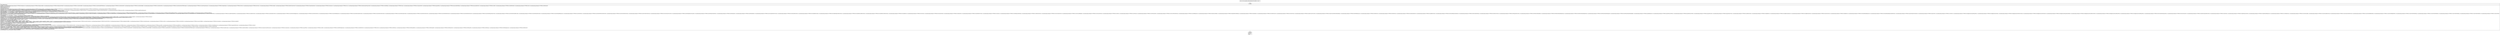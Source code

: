 digraph "CFG forcom.mapbox.android.telemetry.R.styleable.\<clinit\>()V" {
Node_0 [shape=record,label="{0\:\ 0x0000|MTH_ENTER_BLOCK\l|ActionBar = new int[]\{com.ghanapostgps.ghanapost.C0708R.attr.background, com.ghanapostgps.ghanapost.C0708R.attr.backgroundSplit, com.ghanapostgps.ghanapost.C0708R.attr.backgroundStacked, com.ghanapostgps.ghanapost.C0708R.attr.contentInsetEnd, com.ghanapostgps.ghanapost.C0708R.attr.contentInsetEndWithActions, com.ghanapostgps.ghanapost.C0708R.attr.contentInsetLeft, com.ghanapostgps.ghanapost.C0708R.attr.contentInsetRight, com.ghanapostgps.ghanapost.C0708R.attr.contentInsetStart, com.ghanapostgps.ghanapost.C0708R.attr.contentInsetStartWithNavigation, com.ghanapostgps.ghanapost.C0708R.attr.customNavigationLayout, com.ghanapostgps.ghanapost.C0708R.attr.displayOptions, com.ghanapostgps.ghanapost.C0708R.attr.divider, com.ghanapostgps.ghanapost.C0708R.attr.elevation, com.ghanapostgps.ghanapost.C0708R.attr.height, com.ghanapostgps.ghanapost.C0708R.attr.hideOnContentScroll, com.ghanapostgps.ghanapost.C0708R.attr.homeAsUpIndicator, com.ghanapostgps.ghanapost.C0708R.attr.homeLayout, com.ghanapostgps.ghanapost.C0708R.attr.icon, com.ghanapostgps.ghanapost.C0708R.attr.indeterminateProgressStyle, com.ghanapostgps.ghanapost.C0708R.attr.itemPadding, com.ghanapostgps.ghanapost.C0708R.attr.logo, com.ghanapostgps.ghanapost.C0708R.attr.navigationMode, com.ghanapostgps.ghanapost.C0708R.attr.popupTheme, com.ghanapostgps.ghanapost.C0708R.attr.progressBarPadding, com.ghanapostgps.ghanapost.C0708R.attr.progressBarStyle, com.ghanapostgps.ghanapost.C0708R.attr.subtitle, com.ghanapostgps.ghanapost.C0708R.attr.subtitleTextStyle, com.ghanapostgps.ghanapost.C0708R.attr.title, com.ghanapostgps.ghanapost.C0708R.attr.titleTextStyle\}\lint[] r2 = new int[]\{16842931\}\lActionBarLayout = r2\lint[] r2 = new int[]\{16843071\}\lActionMenuItemView = r2\lActionMode = new int[]\{com.ghanapostgps.ghanapost.C0708R.attr.background, com.ghanapostgps.ghanapost.C0708R.attr.backgroundSplit, com.ghanapostgps.ghanapost.C0708R.attr.closeItemLayout, com.ghanapostgps.ghanapost.C0708R.attr.height, com.ghanapostgps.ghanapost.C0708R.attr.subtitleTextStyle, com.ghanapostgps.ghanapost.C0708R.attr.titleTextStyle\}\lActivityChooserView = new int[]\{com.ghanapostgps.ghanapost.C0708R.attr.expandActivityOverflowButtonDrawable, com.ghanapostgps.ghanapost.C0708R.attr.initialActivityCount\}\lAlertDialog = new int[]\{16842994, com.ghanapostgps.ghanapost.C0708R.attr.buttonIconDimen, com.ghanapostgps.ghanapost.C0708R.attr.buttonPanelSideLayout, com.ghanapostgps.ghanapost.C0708R.attr.listItemLayout, com.ghanapostgps.ghanapost.C0708R.attr.listLayout, com.ghanapostgps.ghanapost.C0708R.attr.multiChoiceItemLayout, com.ghanapostgps.ghanapost.C0708R.attr.showTitle, com.ghanapostgps.ghanapost.C0708R.attr.singleChoiceItemLayout\}\lAppCompatImageView = new int[]\{16843033, com.ghanapostgps.ghanapost.C0708R.attr.srcCompat, com.ghanapostgps.ghanapost.C0708R.attr.tint, com.ghanapostgps.ghanapost.C0708R.attr.tintMode\}\lAppCompatSeekBar = new int[]\{16843074, com.ghanapostgps.ghanapost.C0708R.attr.tickMark, com.ghanapostgps.ghanapost.C0708R.attr.tickMarkTint, com.ghanapostgps.ghanapost.C0708R.attr.tickMarkTintMode\}\lAppCompatTextHelper = new int[]\{16842804, 16843117, 16843118, 16843119, 16843120, 16843666, 16843667\}\lAppCompatTextView = new int[]\{16842804, com.ghanapostgps.ghanapost.C0708R.attr.autoSizeMaxTextSize, com.ghanapostgps.ghanapost.C0708R.attr.autoSizeMinTextSize, com.ghanapostgps.ghanapost.C0708R.attr.autoSizePresetSizes, com.ghanapostgps.ghanapost.C0708R.attr.autoSizeStepGranularity, com.ghanapostgps.ghanapost.C0708R.attr.autoSizeTextType, com.ghanapostgps.ghanapost.C0708R.attr.firstBaselineToTopHeight, com.ghanapostgps.ghanapost.C0708R.attr.fontFamily, com.ghanapostgps.ghanapost.C0708R.attr.lastBaselineToBottomHeight, com.ghanapostgps.ghanapost.C0708R.attr.lineHeight, com.ghanapostgps.ghanapost.C0708R.attr.textAllCaps\}\lAppCompatTheme = new int[]\{16842839, 16842926, com.ghanapostgps.ghanapost.C0708R.attr.actionBarDivider, com.ghanapostgps.ghanapost.C0708R.attr.actionBarItemBackground, com.ghanapostgps.ghanapost.C0708R.attr.actionBarPopupTheme, com.ghanapostgps.ghanapost.C0708R.attr.actionBarSize, com.ghanapostgps.ghanapost.C0708R.attr.actionBarSplitStyle, com.ghanapostgps.ghanapost.C0708R.attr.actionBarStyle, com.ghanapostgps.ghanapost.C0708R.attr.actionBarTabBarStyle, com.ghanapostgps.ghanapost.C0708R.attr.actionBarTabStyle, com.ghanapostgps.ghanapost.C0708R.attr.actionBarTabTextStyle, com.ghanapostgps.ghanapost.C0708R.attr.actionBarTheme, com.ghanapostgps.ghanapost.C0708R.attr.actionBarWidgetTheme, com.ghanapostgps.ghanapost.C0708R.attr.actionButtonStyle, com.ghanapostgps.ghanapost.C0708R.attr.actionDropDownStyle, com.ghanapostgps.ghanapost.C0708R.attr.actionMenuTextAppearance, com.ghanapostgps.ghanapost.C0708R.attr.actionMenuTextColor, com.ghanapostgps.ghanapost.C0708R.attr.actionModeBackground, com.ghanapostgps.ghanapost.C0708R.attr.actionModeCloseButtonStyle, com.ghanapostgps.ghanapost.C0708R.attr.actionModeCloseDrawable, com.ghanapostgps.ghanapost.C0708R.attr.actionModeCopyDrawable, com.ghanapostgps.ghanapost.C0708R.attr.actionModeCutDrawable, com.ghanapostgps.ghanapost.C0708R.attr.actionModeFindDrawable, com.ghanapostgps.ghanapost.C0708R.attr.actionModePasteDrawable, com.ghanapostgps.ghanapost.C0708R.attr.actionModePopupWindowStyle, com.ghanapostgps.ghanapost.C0708R.attr.actionModeSelectAllDrawable, com.ghanapostgps.ghanapost.C0708R.attr.actionModeShareDrawable, com.ghanapostgps.ghanapost.C0708R.attr.actionModeSplitBackground, com.ghanapostgps.ghanapost.C0708R.attr.actionModeStyle, com.ghanapostgps.ghanapost.C0708R.attr.actionModeWebSearchDrawable, com.ghanapostgps.ghanapost.C0708R.attr.actionOverflowButtonStyle, com.ghanapostgps.ghanapost.C0708R.attr.actionOverflowMenuStyle, com.ghanapostgps.ghanapost.C0708R.attr.activityChooserViewStyle, com.ghanapostgps.ghanapost.C0708R.attr.alertDialogButtonGroupStyle, com.ghanapostgps.ghanapost.C0708R.attr.alertDialogCenterButtons, com.ghanapostgps.ghanapost.C0708R.attr.alertDialogStyle, com.ghanapostgps.ghanapost.C0708R.attr.alertDialogTheme, com.ghanapostgps.ghanapost.C0708R.attr.autoCompleteTextViewStyle, com.ghanapostgps.ghanapost.C0708R.attr.borderlessButtonStyle, com.ghanapostgps.ghanapost.C0708R.attr.buttonBarButtonStyle, com.ghanapostgps.ghanapost.C0708R.attr.buttonBarNegativeButtonStyle, com.ghanapostgps.ghanapost.C0708R.attr.buttonBarNeutralButtonStyle, com.ghanapostgps.ghanapost.C0708R.attr.buttonBarPositiveButtonStyle, com.ghanapostgps.ghanapost.C0708R.attr.buttonBarStyle, com.ghanapostgps.ghanapost.C0708R.attr.buttonStyle, com.ghanapostgps.ghanapost.C0708R.attr.buttonStyleSmall, com.ghanapostgps.ghanapost.C0708R.attr.checkboxStyle, com.ghanapostgps.ghanapost.C0708R.attr.checkedTextViewStyle, com.ghanapostgps.ghanapost.C0708R.attr.colorAccent, com.ghanapostgps.ghanapost.C0708R.attr.colorBackgroundFloating, com.ghanapostgps.ghanapost.C0708R.attr.colorButtonNormal, com.ghanapostgps.ghanapost.C0708R.attr.colorControlActivated, com.ghanapostgps.ghanapost.C0708R.attr.colorControlHighlight, com.ghanapostgps.ghanapost.C0708R.attr.colorControlNormal, com.ghanapostgps.ghanapost.C0708R.attr.colorError, com.ghanapostgps.ghanapost.C0708R.attr.colorPrimary, com.ghanapostgps.ghanapost.C0708R.attr.colorPrimaryDark, com.ghanapostgps.ghanapost.C0708R.attr.colorSwitchThumbNormal, com.ghanapostgps.ghanapost.C0708R.attr.controlBackground, com.ghanapostgps.ghanapost.C0708R.attr.dialogCornerRadius, com.ghanapostgps.ghanapost.C0708R.attr.dialogPreferredPadding, com.ghanapostgps.ghanapost.C0708R.attr.dialogTheme, com.ghanapostgps.ghanapost.C0708R.attr.dividerHorizontal, com.ghanapostgps.ghanapost.C0708R.attr.dividerVertical, com.ghanapostgps.ghanapost.C0708R.attr.dropDownListViewStyle, com.ghanapostgps.ghanapost.C0708R.attr.dropdownListPreferredItemHeight, com.ghanapostgps.ghanapost.C0708R.attr.editTextBackground, com.ghanapostgps.ghanapost.C0708R.attr.editTextColor, com.ghanapostgps.ghanapost.C0708R.attr.editTextStyle, com.ghanapostgps.ghanapost.C0708R.attr.homeAsUpIndicator, com.ghanapostgps.ghanapost.C0708R.attr.imageButtonStyle, com.ghanapostgps.ghanapost.C0708R.attr.listChoiceBackgroundIndicator, com.ghanapostgps.ghanapost.C0708R.attr.listDividerAlertDialog, com.ghanapostgps.ghanapost.C0708R.attr.listMenuViewStyle, com.ghanapostgps.ghanapost.C0708R.attr.listPopupWindowStyle, com.ghanapostgps.ghanapost.C0708R.attr.listPreferredItemHeight, com.ghanapostgps.ghanapost.C0708R.attr.listPreferredItemHeightLarge, com.ghanapostgps.ghanapost.C0708R.attr.listPreferredItemHeightSmall, com.ghanapostgps.ghanapost.C0708R.attr.listPreferredItemPaddingLeft, com.ghanapostgps.ghanapost.C0708R.attr.listPreferredItemPaddingRight, com.ghanapostgps.ghanapost.C0708R.attr.panelBackground, com.ghanapostgps.ghanapost.C0708R.attr.panelMenuListTheme, com.ghanapostgps.ghanapost.C0708R.attr.panelMenuListWidth, com.ghanapostgps.ghanapost.C0708R.attr.popupMenuStyle, com.ghanapostgps.ghanapost.C0708R.attr.popupWindowStyle, com.ghanapostgps.ghanapost.C0708R.attr.radioButtonStyle, com.ghanapostgps.ghanapost.C0708R.attr.ratingBarStyle, com.ghanapostgps.ghanapost.C0708R.attr.ratingBarStyleIndicator, com.ghanapostgps.ghanapost.C0708R.attr.ratingBarStyleSmall, com.ghanapostgps.ghanapost.C0708R.attr.searchViewStyle, com.ghanapostgps.ghanapost.C0708R.attr.seekBarStyle, com.ghanapostgps.ghanapost.C0708R.attr.selectableItemBackground, com.ghanapostgps.ghanapost.C0708R.attr.selectableItemBackgroundBorderless, com.ghanapostgps.ghanapost.C0708R.attr.spinnerDropDownItemStyle, com.ghanapostgps.ghanapost.C0708R.attr.spinnerStyle, com.ghanapostgps.ghanapost.C0708R.attr.switchStyle, com.ghanapostgps.ghanapost.C0708R.attr.textAppearanceLargePopupMenu, com.ghanapostgps.ghanapost.C0708R.attr.textAppearanceListItem, com.ghanapostgps.ghanapost.C0708R.attr.textAppearanceListItemSecondary, com.ghanapostgps.ghanapost.C0708R.attr.textAppearanceListItemSmall, com.ghanapostgps.ghanapost.C0708R.attr.textAppearancePopupMenuHeader, com.ghanapostgps.ghanapost.C0708R.attr.textAppearanceSearchResultSubtitle, com.ghanapostgps.ghanapost.C0708R.attr.textAppearanceSearchResultTitle, com.ghanapostgps.ghanapost.C0708R.attr.textAppearanceSmallPopupMenu, com.ghanapostgps.ghanapost.C0708R.attr.textColorAlertDialogListItem, com.ghanapostgps.ghanapost.C0708R.attr.textColorSearchUrl, com.ghanapostgps.ghanapost.C0708R.attr.toolbarNavigationButtonStyle, com.ghanapostgps.ghanapost.C0708R.attr.toolbarStyle, com.ghanapostgps.ghanapost.C0708R.attr.tooltipForegroundColor, com.ghanapostgps.ghanapost.C0708R.attr.tooltipFrameBackground, com.ghanapostgps.ghanapost.C0708R.attr.viewInflaterClass, com.ghanapostgps.ghanapost.C0708R.attr.windowActionBar, com.ghanapostgps.ghanapost.C0708R.attr.windowActionBarOverlay, com.ghanapostgps.ghanapost.C0708R.attr.windowActionModeOverlay, com.ghanapostgps.ghanapost.C0708R.attr.windowFixedHeightMajor, com.ghanapostgps.ghanapost.C0708R.attr.windowFixedHeightMinor, com.ghanapostgps.ghanapost.C0708R.attr.windowFixedWidthMajor, com.ghanapostgps.ghanapost.C0708R.attr.windowFixedWidthMinor, com.ghanapostgps.ghanapost.C0708R.attr.windowMinWidthMajor, com.ghanapostgps.ghanapost.C0708R.attr.windowMinWidthMinor, com.ghanapostgps.ghanapost.C0708R.attr.windowNoTitle\}\lint[] r7 = new int[]\{com.ghanapostgps.ghanapost.C0708R.attr.allowStacking\}\lButtonBarLayout = r7\lColorStateListItem = new int[]\{16843173, 16843551, com.ghanapostgps.ghanapost.C0708R.attr.alpha\}\lCompoundButton = new int[]\{16843015, com.ghanapostgps.ghanapost.C0708R.attr.buttonTint, com.ghanapostgps.ghanapost.C0708R.attr.buttonTintMode\}\lDrawerArrowToggle = new int[]\{com.ghanapostgps.ghanapost.C0708R.attr.arrowHeadLength, com.ghanapostgps.ghanapost.C0708R.attr.arrowShaftLength, com.ghanapostgps.ghanapost.C0708R.attr.barLength, com.ghanapostgps.ghanapost.C0708R.attr.color, com.ghanapostgps.ghanapost.C0708R.attr.drawableSize, com.ghanapostgps.ghanapost.C0708R.attr.gapBetweenBars, com.ghanapostgps.ghanapost.C0708R.attr.spinBars, com.ghanapostgps.ghanapost.C0708R.attr.thickness\}\lFontFamily = new int[]\{com.ghanapostgps.ghanapost.C0708R.attr.fontProviderAuthority, com.ghanapostgps.ghanapost.C0708R.attr.fontProviderCerts, com.ghanapostgps.ghanapost.C0708R.attr.fontProviderFetchStrategy, com.ghanapostgps.ghanapost.C0708R.attr.fontProviderFetchTimeout, com.ghanapostgps.ghanapost.C0708R.attr.fontProviderPackage, com.ghanapostgps.ghanapost.C0708R.attr.fontProviderQuery\}\lFontFamilyFont = new int[]\{16844082, 16844083, 16844095, 16844143, 16844144, com.ghanapostgps.ghanapost.C0708R.attr.font, com.ghanapostgps.ghanapost.C0708R.attr.fontStyle, com.ghanapostgps.ghanapost.C0708R.attr.fontVariationSettings, com.ghanapostgps.ghanapost.C0708R.attr.fontWeight, com.ghanapostgps.ghanapost.C0708R.attr.ttcIndex\}\lLinearLayoutCompat = new int[]\{16842927, 16842948, 16843046, 16843047, 16843048, com.ghanapostgps.ghanapost.C0708R.attr.divider, com.ghanapostgps.ghanapost.C0708R.attr.dividerPadding, com.ghanapostgps.ghanapost.C0708R.attr.measureWithLargestChild, com.ghanapostgps.ghanapost.C0708R.attr.showDividers\}\lLinearLayoutCompat_Layout = new int[]\{16842931, 16842996, 16842997, 16843137\}\lListPopupWindow = new int[]\{16843436, 16843437\}\lMenuGroup = new int[]\{16842766, 16842960, 16843156, 16843230, 16843231, 16843232\}\lMenuItem = new int[]\{16842754, 16842766, 16842960, 16843014, 16843156, 16843230, 16843231, 16843233, 16843234, 16843235, 16843236, 16843237, 16843375, com.ghanapostgps.ghanapost.C0708R.attr.actionLayout, com.ghanapostgps.ghanapost.C0708R.attr.actionProviderClass, com.ghanapostgps.ghanapost.C0708R.attr.actionViewClass, com.ghanapostgps.ghanapost.C0708R.attr.alphabeticModifiers, com.ghanapostgps.ghanapost.C0708R.attr.contentDescription, com.ghanapostgps.ghanapost.C0708R.attr.iconTint, com.ghanapostgps.ghanapost.C0708R.attr.iconTintMode, com.ghanapostgps.ghanapost.C0708R.attr.numericModifiers, com.ghanapostgps.ghanapost.C0708R.attr.showAsAction, com.ghanapostgps.ghanapost.C0708R.attr.tooltipText\}\lMenuView = new int[]\{16842926, 16843052, 16843053, 16843054, 16843055, 16843056, 16843057, com.ghanapostgps.ghanapost.C0708R.attr.preserveIconSpacing, com.ghanapostgps.ghanapost.C0708R.attr.subMenuArrow\}\lPopupWindow = new int[]\{16843126, 16843465, com.ghanapostgps.ghanapost.C0708R.attr.overlapAnchor\}\lint[] r1 = new int[]\{com.ghanapostgps.ghanapost.C0708R.attr.state_above_anchor\}\lPopupWindowBackgroundState = r1\lRecycleListView = new int[]\{com.ghanapostgps.ghanapost.C0708R.attr.paddingBottomNoButtons, com.ghanapostgps.ghanapost.C0708R.attr.paddingTopNoTitle\}\lSearchView = new int[]\{16842970, 16843039, 16843296, 16843364, com.ghanapostgps.ghanapost.C0708R.attr.closeIcon, com.ghanapostgps.ghanapost.C0708R.attr.commitIcon, com.ghanapostgps.ghanapost.C0708R.attr.defaultQueryHint, com.ghanapostgps.ghanapost.C0708R.attr.goIcon, com.ghanapostgps.ghanapost.C0708R.attr.iconifiedByDefault, com.ghanapostgps.ghanapost.C0708R.attr.layout, com.ghanapostgps.ghanapost.C0708R.attr.queryBackground, com.ghanapostgps.ghanapost.C0708R.attr.queryHint, com.ghanapostgps.ghanapost.C0708R.attr.searchHintIcon, com.ghanapostgps.ghanapost.C0708R.attr.searchIcon, com.ghanapostgps.ghanapost.C0708R.attr.submitBackground, com.ghanapostgps.ghanapost.C0708R.attr.suggestionRowLayout, com.ghanapostgps.ghanapost.C0708R.attr.voiceIcon\}\lSpinner = new int[]\{16842930, 16843126, 16843131, 16843362, com.ghanapostgps.ghanapost.C0708R.attr.popupTheme\}\lSwitchCompat = new int[]\{16843044, 16843045, 16843074, com.ghanapostgps.ghanapost.C0708R.attr.showText, com.ghanapostgps.ghanapost.C0708R.attr.splitTrack, com.ghanapostgps.ghanapost.C0708R.attr.switchMinWidth, com.ghanapostgps.ghanapost.C0708R.attr.switchPadding, com.ghanapostgps.ghanapost.C0708R.attr.switchTextAppearance, com.ghanapostgps.ghanapost.C0708R.attr.thumbTextPadding, com.ghanapostgps.ghanapost.C0708R.attr.thumbTint, com.ghanapostgps.ghanapost.C0708R.attr.thumbTintMode, com.ghanapostgps.ghanapost.C0708R.attr.track, com.ghanapostgps.ghanapost.C0708R.attr.trackTint, com.ghanapostgps.ghanapost.C0708R.attr.trackTintMode\}\lTextAppearance = new int[]\{16842901, 16842902, 16842903, 16842904, 16842906, 16842907, 16843105, 16843106, 16843107, 16843108, 16843692, com.ghanapostgps.ghanapost.C0708R.attr.fontFamily, com.ghanapostgps.ghanapost.C0708R.attr.textAllCaps\}\lToolbar = new int[]\{16842927, 16843072, com.ghanapostgps.ghanapost.C0708R.attr.buttonGravity, com.ghanapostgps.ghanapost.C0708R.attr.collapseContentDescription, com.ghanapostgps.ghanapost.C0708R.attr.collapseIcon, com.ghanapostgps.ghanapost.C0708R.attr.contentInsetEnd, com.ghanapostgps.ghanapost.C0708R.attr.contentInsetEndWithActions, com.ghanapostgps.ghanapost.C0708R.attr.contentInsetLeft, com.ghanapostgps.ghanapost.C0708R.attr.contentInsetRight, com.ghanapostgps.ghanapost.C0708R.attr.contentInsetStart, com.ghanapostgps.ghanapost.C0708R.attr.contentInsetStartWithNavigation, com.ghanapostgps.ghanapost.C0708R.attr.logo, com.ghanapostgps.ghanapost.C0708R.attr.logoDescription, com.ghanapostgps.ghanapost.C0708R.attr.maxButtonHeight, com.ghanapostgps.ghanapost.C0708R.attr.navigationContentDescription, com.ghanapostgps.ghanapost.C0708R.attr.navigationIcon, com.ghanapostgps.ghanapost.C0708R.attr.popupTheme, com.ghanapostgps.ghanapost.C0708R.attr.subtitle, com.ghanapostgps.ghanapost.C0708R.attr.subtitleTextAppearance, com.ghanapostgps.ghanapost.C0708R.attr.subtitleTextColor, com.ghanapostgps.ghanapost.C0708R.attr.title, com.ghanapostgps.ghanapost.C0708R.attr.titleMargin, com.ghanapostgps.ghanapost.C0708R.attr.titleMarginBottom, com.ghanapostgps.ghanapost.C0708R.attr.titleMarginEnd, com.ghanapostgps.ghanapost.C0708R.attr.titleMarginStart, com.ghanapostgps.ghanapost.C0708R.attr.titleMarginTop, com.ghanapostgps.ghanapost.C0708R.attr.titleMargins, com.ghanapostgps.ghanapost.C0708R.attr.titleTextAppearance, com.ghanapostgps.ghanapost.C0708R.attr.titleTextColor\}\lView = new int[]\{16842752, 16842970, com.ghanapostgps.ghanapost.C0708R.attr.paddingEnd, com.ghanapostgps.ghanapost.C0708R.attr.paddingStart, com.ghanapostgps.ghanapost.C0708R.attr.theme\}\lViewBackgroundHelper = new int[]\{16842964, com.ghanapostgps.ghanapost.C0708R.attr.backgroundTint, com.ghanapostgps.ghanapost.C0708R.attr.backgroundTintMode\}\lViewStubCompat = new int[]\{16842960, 16842994, 16842995\}\l}"];
Node_1 [shape=record,label="{1\:\ 0x0112|RETURN\l|return\l}"];
MethodNode[shape=record,label="{static void com.mapbox.android.telemetry.R.styleable.\<clinit\>() }"];
MethodNode -> Node_0;
Node_0 -> Node_1;
}

